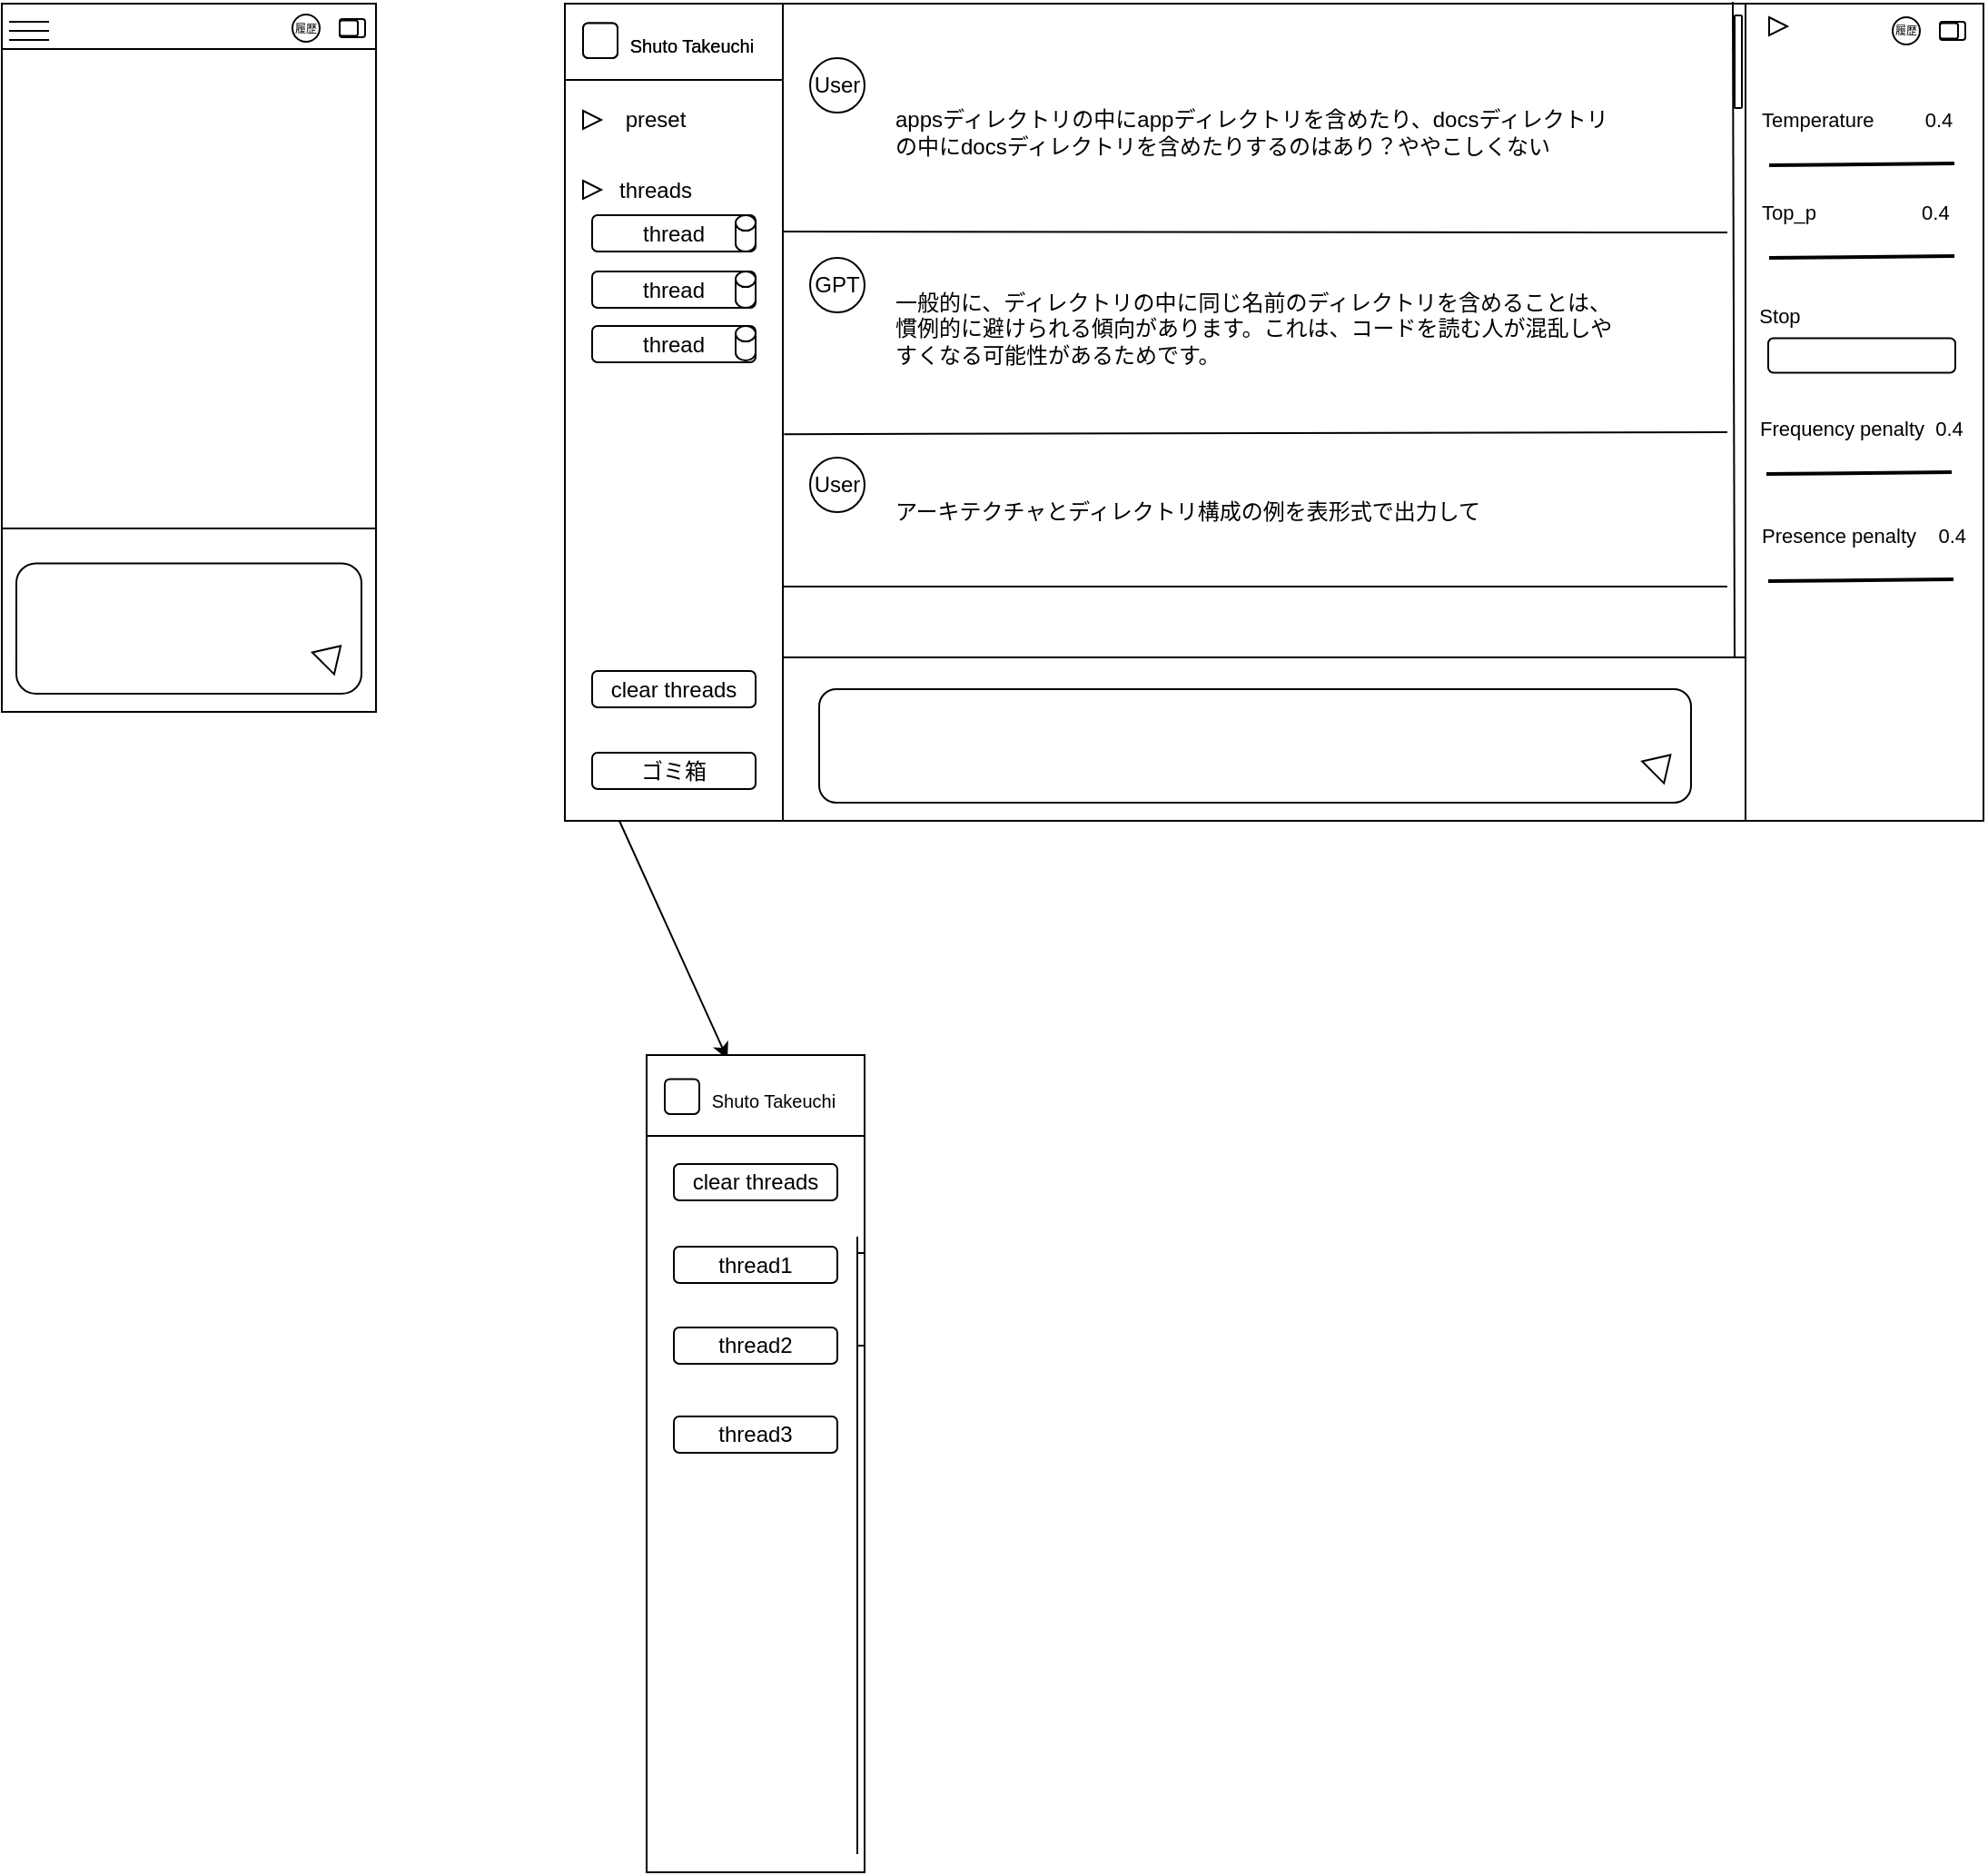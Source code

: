 <mxfile>
    <diagram id="FMtEM3pijoWbAXAAOCo-" name="ページ1">
        <mxGraphModel dx="1680" dy="497" grid="1" gridSize="10" guides="1" tooltips="1" connect="1" arrows="1" fold="1" page="1" pageScale="1" pageWidth="827" pageHeight="1169" math="0" shadow="0">
            <root>
                <mxCell id="0"/>
                <mxCell id="1" parent="0"/>
                <mxCell id="3" value="" style="rounded=0;whiteSpace=wrap;html=1;" parent="1" vertex="1">
                    <mxGeometry x="30" y="391" width="780" height="450" as="geometry"/>
                </mxCell>
                <mxCell id="85" style="edgeStyle=none;html=1;exitX=0.25;exitY=1;exitDx=0;exitDy=0;entryX=0.371;entryY=0.005;entryDx=0;entryDy=0;entryPerimeter=0;" edge="1" parent="1" source="4" target="84">
                    <mxGeometry relative="1" as="geometry"/>
                </mxCell>
                <mxCell id="4" value="" style="rounded=0;whiteSpace=wrap;html=1;" parent="1" vertex="1">
                    <mxGeometry x="30" y="391" width="120" height="450" as="geometry"/>
                </mxCell>
                <mxCell id="5" value="" style="rounded=0;whiteSpace=wrap;html=1;fontSize=6;" parent="1" vertex="1">
                    <mxGeometry x="150" y="751" width="530" height="90" as="geometry"/>
                </mxCell>
                <mxCell id="6" value="" style="rounded=1;whiteSpace=wrap;html=1;fontSize=6;" parent="1" vertex="1">
                    <mxGeometry x="170" y="768.5" width="480" height="62.5" as="geometry"/>
                </mxCell>
                <mxCell id="7" value="" style="rounded=0;whiteSpace=wrap;html=1;" parent="1" vertex="1">
                    <mxGeometry x="680" y="391" width="131" height="450" as="geometry"/>
                </mxCell>
                <mxCell id="9" value="" style="rounded=1;whiteSpace=wrap;html=1;" parent="1" vertex="1">
                    <mxGeometry x="692.5" y="575.25" width="103" height="19" as="geometry"/>
                </mxCell>
                <mxCell id="11" value="Stop" style="text;html=1;strokeColor=none;fillColor=none;align=center;verticalAlign=middle;whiteSpace=wrap;rounded=0;fontSize=11;" parent="1" vertex="1">
                    <mxGeometry x="674" y="550" width="50" height="25.25" as="geometry"/>
                </mxCell>
                <mxCell id="12" value="Temperature　　&amp;nbsp; 0.4" style="text;html=1;strokeColor=none;fillColor=none;align=left;verticalAlign=middle;whiteSpace=wrap;rounded=0;fontSize=11;" parent="1" vertex="1">
                    <mxGeometry x="687" y="440" width="117" height="30" as="geometry"/>
                </mxCell>
                <mxCell id="13" value="" style="endArrow=none;html=1;fontSize=11;strokeWidth=2;" parent="1" edge="1">
                    <mxGeometry width="50" height="50" relative="1" as="geometry">
                        <mxPoint x="693" y="480" as="sourcePoint"/>
                        <mxPoint x="795" y="479" as="targetPoint"/>
                    </mxGeometry>
                </mxCell>
                <mxCell id="14" value="" style="rounded=1;whiteSpace=wrap;html=1;" parent="1" vertex="1">
                    <mxGeometry x="674" y="397.5" width="4" height="51" as="geometry"/>
                </mxCell>
                <mxCell id="17" value="履歴" style="ellipse;whiteSpace=wrap;html=1;aspect=fixed;fontSize=6;" parent="1" vertex="1">
                    <mxGeometry x="761" y="398.5" width="15" height="15" as="geometry"/>
                </mxCell>
                <mxCell id="18" value="" style="rounded=1;whiteSpace=wrap;html=1;" parent="1" vertex="1">
                    <mxGeometry x="787" y="401" width="14" height="10" as="geometry"/>
                </mxCell>
                <mxCell id="19" value="" style="rounded=1;whiteSpace=wrap;html=1;" parent="1" vertex="1">
                    <mxGeometry x="787" y="401.69" width="10" height="8.62" as="geometry"/>
                </mxCell>
                <mxCell id="20" value="" style="triangle;whiteSpace=wrap;html=1;fontSize=6;" parent="1" vertex="1">
                    <mxGeometry x="693" y="398.5" width="10" height="10" as="geometry"/>
                </mxCell>
                <mxCell id="21" value="" style="triangle;whiteSpace=wrap;html=1;fontSize=6;rotation=-45;" parent="1" vertex="1">
                    <mxGeometry x="627.13" y="801" width="13.53" height="17" as="geometry"/>
                </mxCell>
                <mxCell id="22" value="User" style="ellipse;whiteSpace=wrap;html=1;aspect=fixed;" parent="1" vertex="1">
                    <mxGeometry x="165" y="421" width="30" height="30" as="geometry"/>
                </mxCell>
                <mxCell id="23" value="GPT" style="ellipse;whiteSpace=wrap;html=1;aspect=fixed;" parent="1" vertex="1">
                    <mxGeometry x="165" y="531" width="30" height="30" as="geometry"/>
                </mxCell>
                <mxCell id="24" value="" style="endArrow=none;html=1;" parent="1" edge="1">
                    <mxGeometry width="50" height="50" relative="1" as="geometry">
                        <mxPoint x="150" y="516.5" as="sourcePoint"/>
                        <mxPoint x="670" y="517" as="targetPoint"/>
                    </mxGeometry>
                </mxCell>
                <mxCell id="25" value="" style="endArrow=none;html=1;" parent="1" edge="1">
                    <mxGeometry width="50" height="50" relative="1" as="geometry">
                        <mxPoint x="150" y="712" as="sourcePoint"/>
                        <mxPoint x="670" y="712" as="targetPoint"/>
                    </mxGeometry>
                </mxCell>
                <mxCell id="26" value="" style="endArrow=none;html=1;exitX=0.001;exitY=0.627;exitDx=0;exitDy=0;exitPerimeter=0;" parent="1" edge="1">
                    <mxGeometry width="50" height="50" relative="1" as="geometry">
                        <mxPoint x="150.67" y="628.07" as="sourcePoint"/>
                        <mxPoint x="670" y="627" as="targetPoint"/>
                    </mxGeometry>
                </mxCell>
                <mxCell id="27" value="User" style="ellipse;whiteSpace=wrap;html=1;aspect=fixed;" parent="1" vertex="1">
                    <mxGeometry x="165" y="641" width="30" height="30" as="geometry"/>
                </mxCell>
                <mxCell id="28" value="" style="endArrow=none;html=1;" parent="1" edge="1">
                    <mxGeometry width="50" height="50" relative="1" as="geometry">
                        <mxPoint x="811" y="414.25" as="sourcePoint"/>
                        <mxPoint x="811" y="707.25" as="targetPoint"/>
                    </mxGeometry>
                </mxCell>
                <mxCell id="29" value="appsディレクトリの中にappディレクトリを含めたり、docsディレクトリの中にdocsディレクトリを含めたりするのはあり？ややこしくない" style="text;html=1;strokeColor=none;fillColor=none;align=left;verticalAlign=middle;whiteSpace=wrap;rounded=0;strokeWidth=4;" parent="1" vertex="1">
                    <mxGeometry x="210" y="423.5" width="400" height="77.5" as="geometry"/>
                </mxCell>
                <mxCell id="30" value="一般的に、ディレクトリの中に同じ名前のディレクトリを含めることは、慣例的に避けられる傾向があります。これは、コードを読む人が混乱しやすくなる可能性があるためです。" style="text;html=1;strokeColor=none;fillColor=none;align=left;verticalAlign=middle;whiteSpace=wrap;rounded=0;strokeWidth=4;" parent="1" vertex="1">
                    <mxGeometry x="210" y="531" width="400" height="77.5" as="geometry"/>
                </mxCell>
                <mxCell id="31" value="アーキテクチャとディレクトリ構成の例を表形式で出力して" style="text;html=1;strokeColor=none;fillColor=none;align=left;verticalAlign=middle;whiteSpace=wrap;rounded=0;strokeWidth=4;" parent="1" vertex="1">
                    <mxGeometry x="210" y="641" width="380" height="60" as="geometry"/>
                </mxCell>
                <mxCell id="32" value="" style="endArrow=none;html=1;" parent="1" edge="1">
                    <mxGeometry width="50" height="50" relative="1" as="geometry">
                        <mxPoint x="673" y="390.0" as="sourcePoint"/>
                        <mxPoint x="674" y="751" as="targetPoint"/>
                    </mxGeometry>
                </mxCell>
                <mxCell id="33" value="thread" style="rounded=1;whiteSpace=wrap;html=1;" parent="1" vertex="1">
                    <mxGeometry x="45" y="507.5" width="90" height="20" as="geometry"/>
                </mxCell>
                <mxCell id="35" value="thread" style="rounded=1;whiteSpace=wrap;html=1;" parent="1" vertex="1">
                    <mxGeometry x="45" y="538.5" width="90" height="20" as="geometry"/>
                </mxCell>
                <mxCell id="36" value="thread" style="rounded=1;whiteSpace=wrap;html=1;" parent="1" vertex="1">
                    <mxGeometry x="45" y="568.5" width="90" height="20" as="geometry"/>
                </mxCell>
                <mxCell id="38" value="ゴミ箱" style="rounded=1;whiteSpace=wrap;html=1;" parent="1" vertex="1">
                    <mxGeometry x="45" y="803.5" width="90" height="20" as="geometry"/>
                </mxCell>
                <mxCell id="41" value="" style="rounded=1;whiteSpace=wrap;html=1;" parent="1" vertex="1">
                    <mxGeometry x="40" y="401.69" width="19" height="19.31" as="geometry"/>
                </mxCell>
                <mxCell id="42" value="Shuto Takeuchi" style="text;html=1;strokeColor=none;fillColor=none;align=center;verticalAlign=middle;whiteSpace=wrap;rounded=0;fontSize=10;" parent="1" vertex="1">
                    <mxGeometry x="45" y="398.5" width="110" height="30" as="geometry"/>
                </mxCell>
                <mxCell id="43" value="threads" style="text;html=1;strokeColor=none;fillColor=none;align=center;verticalAlign=middle;whiteSpace=wrap;rounded=0;" parent="1" vertex="1">
                    <mxGeometry x="55" y="478.5" width="50" height="30" as="geometry"/>
                </mxCell>
                <mxCell id="44" value="" style="shape=cylinder3;whiteSpace=wrap;html=1;boundedLbl=1;backgroundOutline=1;size=4.273;fontSize=10;" parent="1" vertex="1">
                    <mxGeometry x="124" y="507.5" width="11" height="20" as="geometry"/>
                </mxCell>
                <mxCell id="45" value="" style="shape=cylinder3;whiteSpace=wrap;html=1;boundedLbl=1;backgroundOutline=1;size=4.273;fontSize=10;" parent="1" vertex="1">
                    <mxGeometry x="124" y="538.5" width="11" height="20" as="geometry"/>
                </mxCell>
                <mxCell id="46" value="" style="shape=cylinder3;whiteSpace=wrap;html=1;boundedLbl=1;backgroundOutline=1;size=4.273;fontSize=10;" parent="1" vertex="1">
                    <mxGeometry x="124" y="568.5" width="11" height="19" as="geometry"/>
                </mxCell>
                <mxCell id="47" value="" style="triangle;whiteSpace=wrap;html=1;fontSize=6;" parent="1" vertex="1">
                    <mxGeometry x="40" y="488.5" width="10" height="10" as="geometry"/>
                </mxCell>
                <mxCell id="50" value="preset" style="text;html=1;strokeColor=none;fillColor=none;align=center;verticalAlign=middle;whiteSpace=wrap;rounded=0;" parent="1" vertex="1">
                    <mxGeometry x="55" y="440" width="50" height="30" as="geometry"/>
                </mxCell>
                <mxCell id="51" value="" style="triangle;whiteSpace=wrap;html=1;fontSize=6;" parent="1" vertex="1">
                    <mxGeometry x="40" y="450" width="10" height="10" as="geometry"/>
                </mxCell>
                <mxCell id="52" value="" style="endArrow=none;html=1;" parent="1" edge="1">
                    <mxGeometry width="50" height="50" relative="1" as="geometry">
                        <mxPoint x="30" y="433.05" as="sourcePoint"/>
                        <mxPoint x="150" y="433" as="targetPoint"/>
                    </mxGeometry>
                </mxCell>
                <mxCell id="54" value="" style="rounded=0;whiteSpace=wrap;html=1;fontSize=10;" parent="1" vertex="1">
                    <mxGeometry x="-280" y="391" width="206" height="380" as="geometry"/>
                </mxCell>
                <mxCell id="55" value="" style="endArrow=none;html=1;" parent="1" edge="1">
                    <mxGeometry width="50" height="50" relative="1" as="geometry">
                        <mxPoint x="-280" y="416" as="sourcePoint"/>
                        <mxPoint x="-74" y="416" as="targetPoint"/>
                    </mxGeometry>
                </mxCell>
                <mxCell id="56" value="" style="endArrow=none;html=1;" parent="1" edge="1">
                    <mxGeometry width="50" height="50" relative="1" as="geometry">
                        <mxPoint x="-276" y="411" as="sourcePoint"/>
                        <mxPoint x="-254" y="411" as="targetPoint"/>
                    </mxGeometry>
                </mxCell>
                <mxCell id="57" value="" style="endArrow=none;html=1;" parent="1" edge="1">
                    <mxGeometry width="50" height="50" relative="1" as="geometry">
                        <mxPoint x="-276" y="401" as="sourcePoint"/>
                        <mxPoint x="-254" y="401" as="targetPoint"/>
                    </mxGeometry>
                </mxCell>
                <mxCell id="58" value="" style="endArrow=none;html=1;" parent="1" edge="1">
                    <mxGeometry width="50" height="50" relative="1" as="geometry">
                        <mxPoint x="-276" y="406" as="sourcePoint"/>
                        <mxPoint x="-254" y="406" as="targetPoint"/>
                    </mxGeometry>
                </mxCell>
                <mxCell id="62" value="履歴" style="ellipse;whiteSpace=wrap;html=1;aspect=fixed;fontSize=6;" parent="1" vertex="1">
                    <mxGeometry x="-120" y="397" width="15" height="15" as="geometry"/>
                </mxCell>
                <mxCell id="63" value="" style="rounded=1;whiteSpace=wrap;html=1;" parent="1" vertex="1">
                    <mxGeometry x="-94" y="399.5" width="14" height="10" as="geometry"/>
                </mxCell>
                <mxCell id="64" value="" style="rounded=1;whiteSpace=wrap;html=1;" parent="1" vertex="1">
                    <mxGeometry x="-94" y="400.19" width="10" height="8.62" as="geometry"/>
                </mxCell>
                <mxCell id="65" value="" style="rounded=0;whiteSpace=wrap;html=1;fontSize=6;" parent="1" vertex="1">
                    <mxGeometry x="-280" y="680" width="206" height="101" as="geometry"/>
                </mxCell>
                <mxCell id="66" value="" style="rounded=1;whiteSpace=wrap;html=1;fontSize=6;" parent="1" vertex="1">
                    <mxGeometry x="-272" y="699.25" width="190" height="71.75" as="geometry"/>
                </mxCell>
                <mxCell id="67" value="" style="triangle;whiteSpace=wrap;html=1;fontSize=6;rotation=-45;" parent="1" vertex="1">
                    <mxGeometry x="-105.0" y="741" width="13.53" height="17" as="geometry"/>
                </mxCell>
                <mxCell id="78" value="Top_p　　　　　 0.4" style="text;html=1;strokeColor=none;fillColor=none;align=left;verticalAlign=middle;whiteSpace=wrap;rounded=0;fontSize=11;" parent="1" vertex="1">
                    <mxGeometry x="687" y="491" width="117" height="30" as="geometry"/>
                </mxCell>
                <mxCell id="79" value="" style="endArrow=none;html=1;fontSize=11;strokeWidth=2;" parent="1" edge="1">
                    <mxGeometry width="50" height="50" relative="1" as="geometry">
                        <mxPoint x="693.0" y="531" as="sourcePoint"/>
                        <mxPoint x="795.0" y="530.0" as="targetPoint"/>
                    </mxGeometry>
                </mxCell>
                <mxCell id="80" value="Frequency penalty&amp;nbsp; 0.4" style="text;html=1;strokeColor=none;fillColor=none;align=left;verticalAlign=middle;whiteSpace=wrap;rounded=0;fontSize=11;" parent="1" vertex="1">
                    <mxGeometry x="685.5" y="610" width="117" height="30" as="geometry"/>
                </mxCell>
                <mxCell id="81" value="" style="endArrow=none;html=1;fontSize=11;strokeWidth=2;" parent="1" edge="1">
                    <mxGeometry width="50" height="50" relative="1" as="geometry">
                        <mxPoint x="691.5" y="650.0" as="sourcePoint"/>
                        <mxPoint x="793.5" y="649" as="targetPoint"/>
                    </mxGeometry>
                </mxCell>
                <mxCell id="82" value="Presence penalty&amp;nbsp; &amp;nbsp; 0.4" style="text;html=1;strokeColor=none;fillColor=none;align=left;verticalAlign=middle;whiteSpace=wrap;rounded=0;fontSize=11;" parent="1" vertex="1">
                    <mxGeometry x="686.5" y="669" width="117" height="30" as="geometry"/>
                </mxCell>
                <mxCell id="83" value="" style="endArrow=none;html=1;fontSize=11;strokeWidth=2;" parent="1" edge="1">
                    <mxGeometry width="50" height="50" relative="1" as="geometry">
                        <mxPoint x="692.5" y="709.0" as="sourcePoint"/>
                        <mxPoint x="794.5" y="708" as="targetPoint"/>
                    </mxGeometry>
                </mxCell>
                <mxCell id="84" value="" style="rounded=0;whiteSpace=wrap;html=1;" vertex="1" parent="1">
                    <mxGeometry x="75" y="970" width="120" height="450" as="geometry"/>
                </mxCell>
                <mxCell id="86" value="" style="rounded=1;whiteSpace=wrap;html=1;" vertex="1" parent="1">
                    <mxGeometry x="40" y="401.69" width="19" height="19.31" as="geometry"/>
                </mxCell>
                <mxCell id="87" value="Shuto Takeuchi" style="text;html=1;strokeColor=none;fillColor=none;align=center;verticalAlign=middle;whiteSpace=wrap;rounded=0;fontSize=10;" vertex="1" parent="1">
                    <mxGeometry x="45" y="398.5" width="110" height="30" as="geometry"/>
                </mxCell>
                <mxCell id="88" value="" style="endArrow=none;html=1;" edge="1" parent="1">
                    <mxGeometry width="50" height="50" relative="1" as="geometry">
                        <mxPoint x="30" y="433.05" as="sourcePoint"/>
                        <mxPoint x="150" y="433" as="targetPoint"/>
                    </mxGeometry>
                </mxCell>
                <mxCell id="89" value="" style="rounded=1;whiteSpace=wrap;html=1;" vertex="1" parent="1">
                    <mxGeometry x="85" y="983.19" width="19" height="19.31" as="geometry"/>
                </mxCell>
                <mxCell id="90" value="Shuto Takeuchi" style="text;html=1;strokeColor=none;fillColor=none;align=center;verticalAlign=middle;whiteSpace=wrap;rounded=0;fontSize=10;" vertex="1" parent="1">
                    <mxGeometry x="90" y="980" width="110" height="30" as="geometry"/>
                </mxCell>
                <mxCell id="91" value="" style="endArrow=none;html=1;" edge="1" parent="1">
                    <mxGeometry width="50" height="50" relative="1" as="geometry">
                        <mxPoint x="75" y="1014.55" as="sourcePoint"/>
                        <mxPoint x="195" y="1014.5" as="targetPoint"/>
                    </mxGeometry>
                </mxCell>
                <mxCell id="92" value="clear threads" style="rounded=1;whiteSpace=wrap;html=1;" vertex="1" parent="1">
                    <mxGeometry x="45" y="758.5" width="90" height="20" as="geometry"/>
                </mxCell>
                <mxCell id="93" value="clear threads" style="rounded=1;whiteSpace=wrap;html=1;" vertex="1" parent="1">
                    <mxGeometry x="90" y="1030" width="90" height="20" as="geometry"/>
                </mxCell>
                <mxCell id="94" value="thread1" style="rounded=1;whiteSpace=wrap;html=1;" vertex="1" parent="1">
                    <mxGeometry x="90" y="1075.5" width="90" height="20" as="geometry"/>
                </mxCell>
                <mxCell id="95" value="" style="endArrow=none;html=1;" edge="1" parent="1">
                    <mxGeometry width="50" height="50" relative="1" as="geometry">
                        <mxPoint x="191" y="1070" as="sourcePoint"/>
                        <mxPoint x="191" y="1410" as="targetPoint"/>
                    </mxGeometry>
                </mxCell>
                <mxCell id="96" value="" style="rounded=1;whiteSpace=wrap;html=1;" vertex="1" parent="1">
                    <mxGeometry x="191" y="1079" width="4" height="51" as="geometry"/>
                </mxCell>
                <mxCell id="97" value="thread3" style="rounded=1;whiteSpace=wrap;html=1;" vertex="1" parent="1">
                    <mxGeometry x="90" y="1169" width="90" height="20" as="geometry"/>
                </mxCell>
                <mxCell id="98" value="thread2" style="rounded=1;whiteSpace=wrap;html=1;" vertex="1" parent="1">
                    <mxGeometry x="90" y="1120" width="90" height="20" as="geometry"/>
                </mxCell>
            </root>
        </mxGraphModel>
    </diagram>
</mxfile>